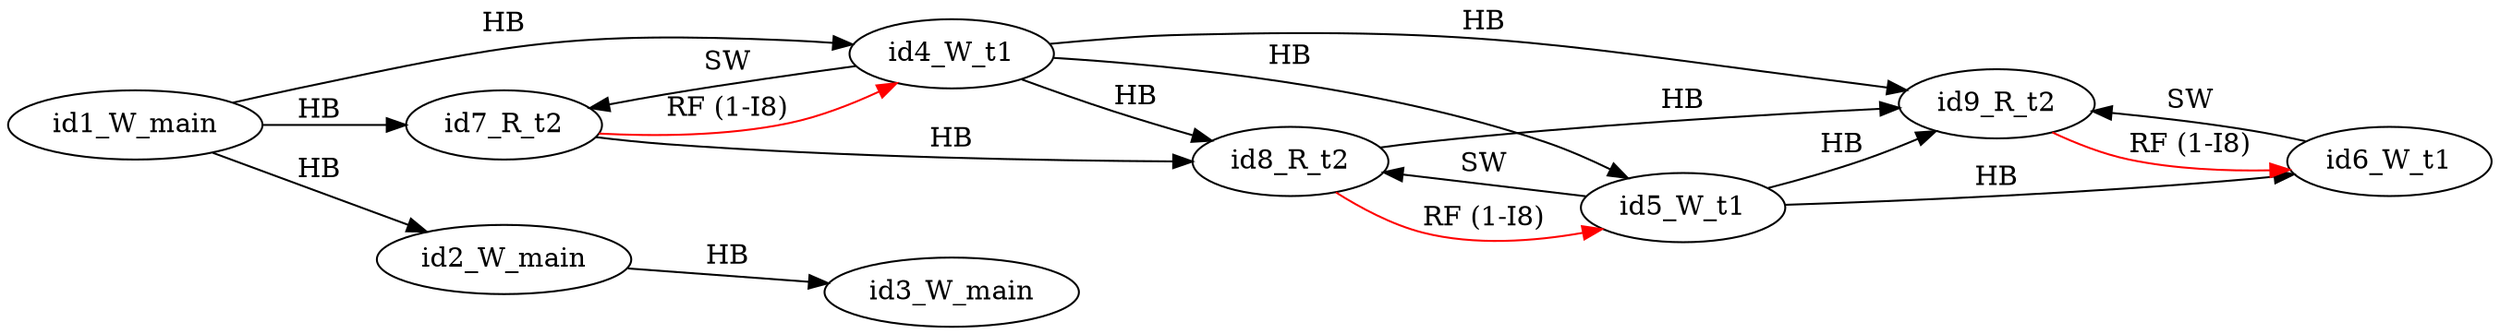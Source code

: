 digraph memory_model {
rankdir=LR;
splines=true; esep=0.5;
id7_R_t2 -> id4_W_t1 [label = "RF (1-I8)", color="red"];
id8_R_t2 -> id5_W_t1 [label = "RF (1-I8)", color="red"];
id9_R_t2 -> id6_W_t1 [label = "RF (1-I8)", color="red"];
id1_W_main -> id2_W_main [label = "HB", color="black"];
id2_W_main -> id3_W_main [label = "HB", color="black"];
id4_W_t1 -> id5_W_t1 [label = "HB", color="black"];
id5_W_t1 -> id6_W_t1 [label = "HB", color="black"];
id7_R_t2 -> id8_R_t2 [label = "HB", color="black"];
id8_R_t2 -> id9_R_t2 [label = "HB", color="black"];
id1_W_main -> id4_W_t1 [label = "HB", color="black"];
id1_W_main -> id7_R_t2 [label = "HB", color="black"];
id4_W_t1 -> id8_R_t2 [label = "HB", color="black"];
id4_W_t1 -> id9_R_t2 [label = "HB", color="black"];
id5_W_t1 -> id9_R_t2 [label = "HB", color="black"];
id4_W_t1 -> id7_R_t2 [label = "SW", color="black"];
id5_W_t1 -> id8_R_t2 [label = "SW", color="black"];
id6_W_t1 -> id9_R_t2 [label = "SW", color="black"];
id1_W_main [pos="2.5,6!"]
id2_W_main [pos="2.5,4!"]
id3_W_main [pos="2.5,2!"]
id4_W_t1 [pos="0,0!"]
id5_W_t1 [pos="0,-2!"]
id6_W_t1 [pos="0,-4!"]
id7_R_t2 [pos="5,0!"]
id8_R_t2 [pos="5,-2!"]
id9_R_t2 [pos="5,-4!"]
}